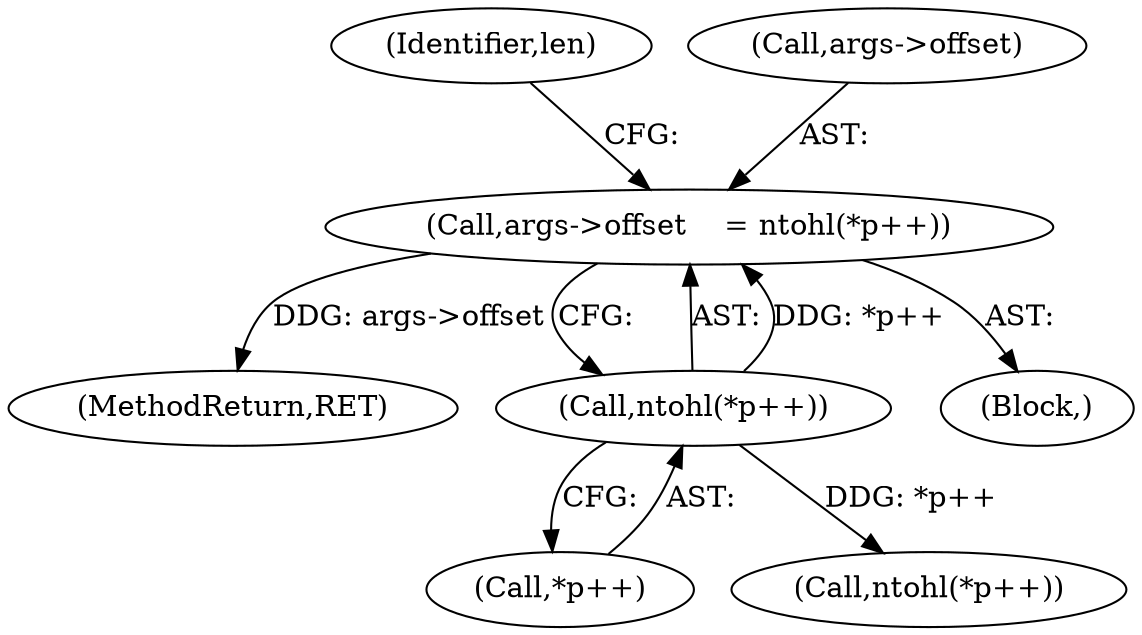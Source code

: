 digraph "0_linux_c70422f760c120480fee4de6c38804c72aa26bc1_15@pointer" {
"1000122" [label="(Call,args->offset    = ntohl(*p++))"];
"1000126" [label="(Call,ntohl(*p++))"];
"1000131" [label="(Identifier,len)"];
"1000127" [label="(Call,*p++)"];
"1000123" [label="(Call,args->offset)"];
"1000188" [label="(MethodReturn,RET)"];
"1000136" [label="(Call,ntohl(*p++))"];
"1000122" [label="(Call,args->offset    = ntohl(*p++))"];
"1000106" [label="(Block,)"];
"1000126" [label="(Call,ntohl(*p++))"];
"1000122" -> "1000106"  [label="AST: "];
"1000122" -> "1000126"  [label="CFG: "];
"1000123" -> "1000122"  [label="AST: "];
"1000126" -> "1000122"  [label="AST: "];
"1000131" -> "1000122"  [label="CFG: "];
"1000122" -> "1000188"  [label="DDG: args->offset"];
"1000126" -> "1000122"  [label="DDG: *p++"];
"1000126" -> "1000127"  [label="CFG: "];
"1000127" -> "1000126"  [label="AST: "];
"1000126" -> "1000136"  [label="DDG: *p++"];
}
